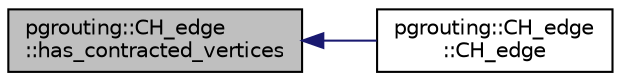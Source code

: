 digraph "pgrouting::CH_edge::has_contracted_vertices"
{
  edge [fontname="Helvetica",fontsize="10",labelfontname="Helvetica",labelfontsize="10"];
  node [fontname="Helvetica",fontsize="10",shape=record];
  rankdir="LR";
  Node69 [label="pgrouting::CH_edge\l::has_contracted_vertices",height=0.2,width=0.4,color="black", fillcolor="grey75", style="filled", fontcolor="black"];
  Node69 -> Node70 [dir="back",color="midnightblue",fontsize="10",style="solid",fontname="Helvetica"];
  Node70 [label="pgrouting::CH_edge\l::CH_edge",height=0.2,width=0.4,color="black", fillcolor="white", style="filled",URL="$classpgrouting_1_1CH__edge.html#a192be16961e7e67a67c96c7f9662e584"];
}

